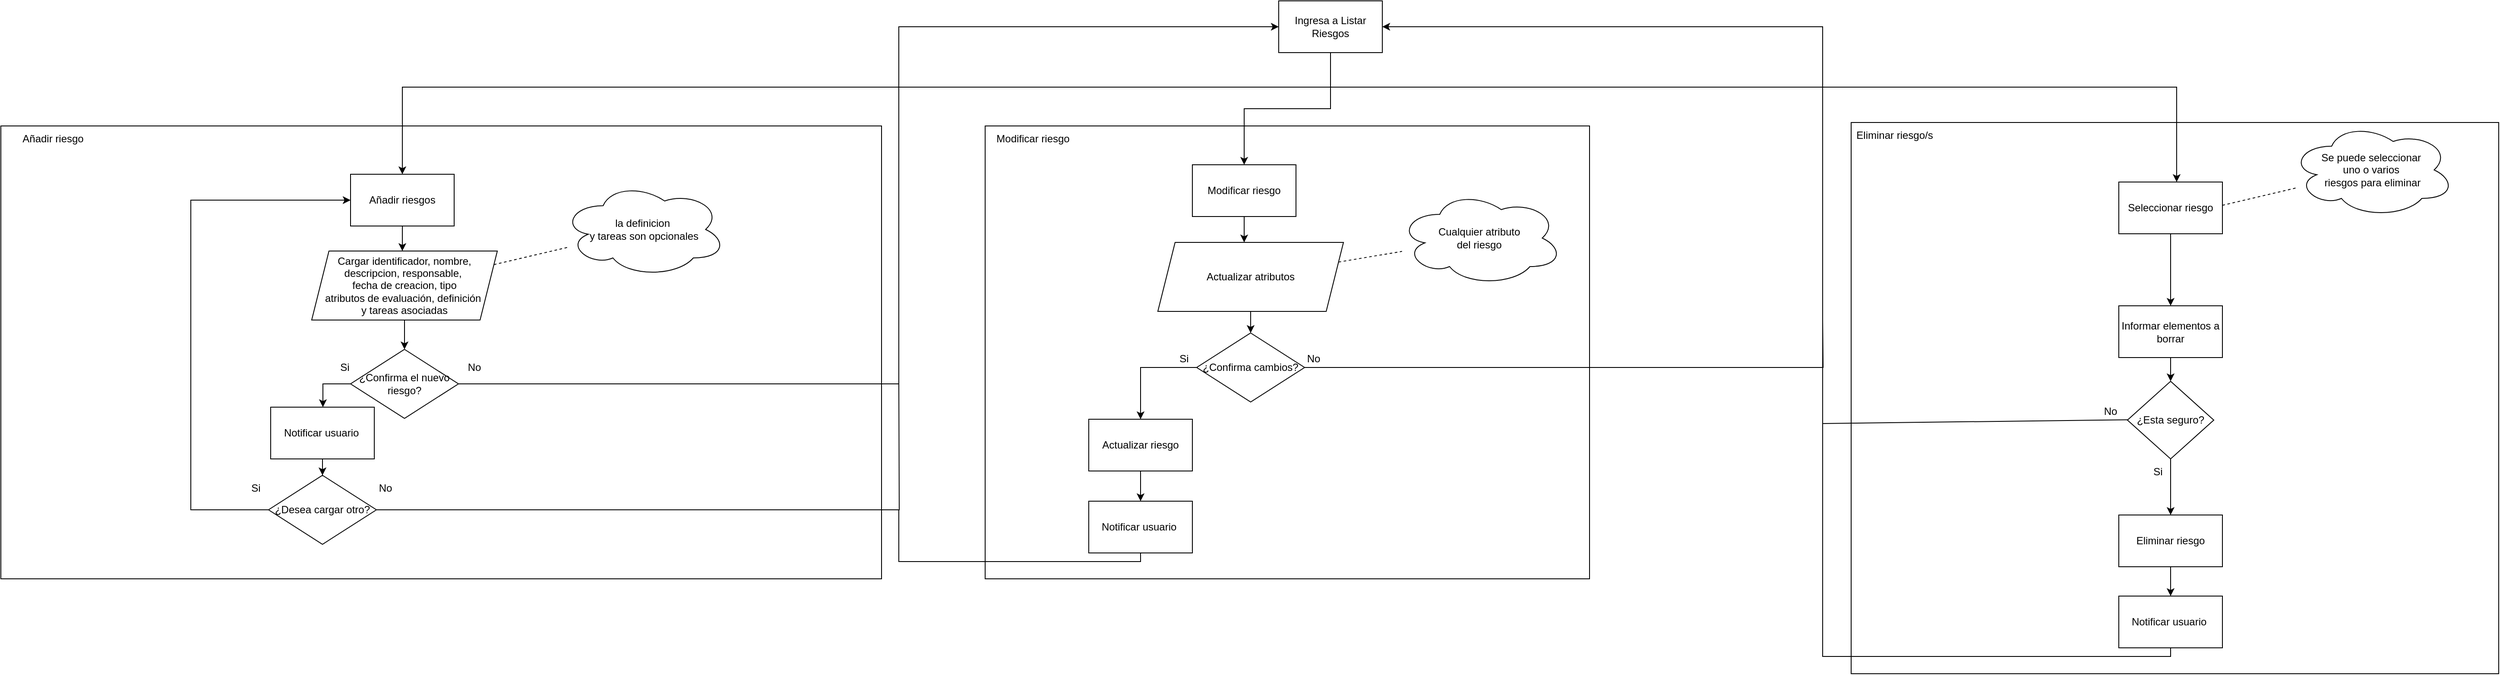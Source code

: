 <mxfile version="23.0.2" type="device">
  <diagram id="2i4qga7weTXimYSR2r4y" name="Página-2">
    <mxGraphModel dx="4169" dy="-400" grid="1" gridSize="10" guides="1" tooltips="1" connect="1" arrows="1" fold="1" page="1" pageScale="1" pageWidth="827" pageHeight="1169" math="0" shadow="0">
      <root>
        <mxCell id="0" />
        <mxCell id="1" parent="0" />
        <mxCell id="AxmTYT2sA5gF8doSfmYF-100" value="" style="rounded=0;whiteSpace=wrap;html=1;" parent="1" vertex="1">
          <mxGeometry x="203" y="1411" width="750" height="639" as="geometry" />
        </mxCell>
        <mxCell id="-6n7xgKERIVpxmvqz6UG-1" value="" style="rounded=0;whiteSpace=wrap;html=1;" parent="1" vertex="1">
          <mxGeometry x="-800" y="1415" width="700" height="525" as="geometry" />
        </mxCell>
        <mxCell id="-6n7xgKERIVpxmvqz6UG-4" value="Modificar riesgo" style="text;html=1;align=center;verticalAlign=middle;resizable=0;points=[];autosize=1;strokeColor=none;fillColor=none;" parent="1" vertex="1">
          <mxGeometry x="-800" y="1415" width="110" height="30" as="geometry" />
        </mxCell>
        <mxCell id="AxmTYT2sA5gF8doSfmYF-81" style="edgeStyle=orthogonalEdgeStyle;rounded=0;orthogonalLoop=1;jettySize=auto;html=1;" parent="1" source="-6n7xgKERIVpxmvqz6UG-6" target="AxmTYT2sA5gF8doSfmYF-80" edge="1">
          <mxGeometry relative="1" as="geometry" />
        </mxCell>
        <mxCell id="AxmTYT2sA5gF8doSfmYF-122" style="edgeStyle=orthogonalEdgeStyle;rounded=0;orthogonalLoop=1;jettySize=auto;html=1;" parent="1" source="-6n7xgKERIVpxmvqz6UG-6" target="AxmTYT2sA5gF8doSfmYF-118" edge="1">
          <mxGeometry relative="1" as="geometry">
            <Array as="points">
              <mxPoint x="-400" y="1370" />
              <mxPoint x="580" y="1370" />
            </Array>
          </mxGeometry>
        </mxCell>
        <mxCell id="-6n7xgKERIVpxmvqz6UG-6" value="Ingresa a Listar Riesgos" style="whiteSpace=wrap;html=1;" parent="1" vertex="1">
          <mxGeometry x="-460" y="1270" width="120" height="60" as="geometry" />
        </mxCell>
        <mxCell id="AxmTYT2sA5gF8doSfmYF-1" value="" style="rounded=0;whiteSpace=wrap;html=1;" parent="1" vertex="1">
          <mxGeometry x="-1940" y="1415" width="1020" height="525" as="geometry" />
        </mxCell>
        <mxCell id="AxmTYT2sA5gF8doSfmYF-2" value="Añadir riesgo" style="text;html=1;align=center;verticalAlign=middle;resizable=0;points=[];autosize=1;strokeColor=none;fillColor=none;" parent="1" vertex="1">
          <mxGeometry x="-1925" y="1415" width="90" height="30" as="geometry" />
        </mxCell>
        <mxCell id="AxmTYT2sA5gF8doSfmYF-3" style="edgeStyle=orthogonalEdgeStyle;rounded=0;orthogonalLoop=1;jettySize=auto;html=1;exitX=0.5;exitY=1;exitDx=0;exitDy=0;entryX=0.5;entryY=0;entryDx=0;entryDy=0;" parent="1" source="-6n7xgKERIVpxmvqz6UG-6" target="AxmTYT2sA5gF8doSfmYF-20" edge="1">
          <mxGeometry relative="1" as="geometry">
            <mxPoint x="-1470.0" y="1643.0" as="targetPoint" />
            <mxPoint x="-1470" y="1375" as="sourcePoint" />
            <Array as="points">
              <mxPoint x="-400" y="1370" />
              <mxPoint x="-1475" y="1370" />
            </Array>
          </mxGeometry>
        </mxCell>
        <mxCell id="AxmTYT2sA5gF8doSfmYF-60" value="" style="edgeStyle=orthogonalEdgeStyle;rounded=0;orthogonalLoop=1;jettySize=auto;html=1;" parent="1" source="AxmTYT2sA5gF8doSfmYF-20" edge="1">
          <mxGeometry relative="1" as="geometry">
            <mxPoint x="-1475" y="1560" as="targetPoint" />
          </mxGeometry>
        </mxCell>
        <mxCell id="AxmTYT2sA5gF8doSfmYF-20" value="Añadir riesgos" style="whiteSpace=wrap;html=1;" parent="1" vertex="1">
          <mxGeometry x="-1535" y="1471" width="120" height="60" as="geometry" />
        </mxCell>
        <mxCell id="AxmTYT2sA5gF8doSfmYF-63" value="" style="rounded=0;orthogonalLoop=1;jettySize=auto;html=1;dashed=1;endArrow=none;endFill=0;" parent="1" source="AxmTYT2sA5gF8doSfmYF-61" target="AxmTYT2sA5gF8doSfmYF-62" edge="1">
          <mxGeometry relative="1" as="geometry" />
        </mxCell>
        <mxCell id="AxmTYT2sA5gF8doSfmYF-66" style="edgeStyle=orthogonalEdgeStyle;rounded=0;orthogonalLoop=1;jettySize=auto;html=1;" parent="1" source="AxmTYT2sA5gF8doSfmYF-61" target="AxmTYT2sA5gF8doSfmYF-65" edge="1">
          <mxGeometry relative="1" as="geometry" />
        </mxCell>
        <mxCell id="AxmTYT2sA5gF8doSfmYF-61" value="Cargar identificador, nombre, descripcion, responsable,&amp;nbsp;&lt;div&gt;fecha de creacion, tipo&lt;/div&gt;&lt;div&gt;atributos de evaluación, definición&amp;nbsp;&lt;/div&gt;&lt;div&gt;y tareas asociadas&lt;br&gt;&lt;/div&gt;" style="shape=parallelogram;perimeter=parallelogramPerimeter;whiteSpace=wrap;html=1;fixedSize=1;" parent="1" vertex="1">
          <mxGeometry x="-1580" y="1560" width="215" height="80" as="geometry" />
        </mxCell>
        <mxCell id="AxmTYT2sA5gF8doSfmYF-62" value="&lt;span style=&quot;background-color: initial;&quot;&gt;la definicion&amp;nbsp;&lt;/span&gt;&lt;br&gt;&lt;div&gt;y tareas son opcionales&lt;/div&gt;" style="ellipse;shape=cloud;whiteSpace=wrap;html=1;" parent="1" vertex="1">
          <mxGeometry x="-1290" y="1480" width="190" height="110" as="geometry" />
        </mxCell>
        <mxCell id="AxmTYT2sA5gF8doSfmYF-73" style="edgeStyle=orthogonalEdgeStyle;rounded=0;orthogonalLoop=1;jettySize=auto;html=1;entryX=0.5;entryY=0;entryDx=0;entryDy=0;" parent="1" source="AxmTYT2sA5gF8doSfmYF-65" target="TtKpvOxVQ0aVPczH9pnh-1" edge="1">
          <mxGeometry relative="1" as="geometry">
            <Array as="points">
              <mxPoint x="-1567" y="1714" />
              <mxPoint x="-1567" y="1741" />
            </Array>
          </mxGeometry>
        </mxCell>
        <mxCell id="AxmTYT2sA5gF8doSfmYF-74" style="edgeStyle=orthogonalEdgeStyle;rounded=0;orthogonalLoop=1;jettySize=auto;html=1;entryX=0;entryY=0.5;entryDx=0;entryDy=0;" parent="1" source="AxmTYT2sA5gF8doSfmYF-65" target="-6n7xgKERIVpxmvqz6UG-6" edge="1">
          <mxGeometry relative="1" as="geometry">
            <Array as="points">
              <mxPoint x="-900" y="1714" />
              <mxPoint x="-900" y="1300" />
            </Array>
          </mxGeometry>
        </mxCell>
        <mxCell id="AxmTYT2sA5gF8doSfmYF-65" value="¿Confirma el nuevo riesgo?" style="rhombus;whiteSpace=wrap;html=1;" parent="1" vertex="1">
          <mxGeometry x="-1535" y="1674" width="125" height="80" as="geometry" />
        </mxCell>
        <mxCell id="AxmTYT2sA5gF8doSfmYF-69" value="Si" style="text;html=1;align=center;verticalAlign=middle;resizable=0;points=[];autosize=1;strokeColor=none;fillColor=none;" parent="1" vertex="1">
          <mxGeometry x="-1557.5" y="1680" width="30" height="30" as="geometry" />
        </mxCell>
        <mxCell id="AxmTYT2sA5gF8doSfmYF-70" value="No" style="text;html=1;align=center;verticalAlign=middle;resizable=0;points=[];autosize=1;strokeColor=none;fillColor=none;" parent="1" vertex="1">
          <mxGeometry x="-1412.5" y="1680" width="40" height="30" as="geometry" />
        </mxCell>
        <mxCell id="AxmTYT2sA5gF8doSfmYF-77" style="edgeStyle=orthogonalEdgeStyle;rounded=0;orthogonalLoop=1;jettySize=auto;html=1;endArrow=none;endFill=0;" parent="1" source="AxmTYT2sA5gF8doSfmYF-72" edge="1">
          <mxGeometry relative="1" as="geometry">
            <mxPoint x="-900" y="1710" as="targetPoint" />
          </mxGeometry>
        </mxCell>
        <mxCell id="AxmTYT2sA5gF8doSfmYF-78" style="edgeStyle=orthogonalEdgeStyle;rounded=0;orthogonalLoop=1;jettySize=auto;html=1;entryX=0;entryY=0.5;entryDx=0;entryDy=0;" parent="1" source="AxmTYT2sA5gF8doSfmYF-72" target="AxmTYT2sA5gF8doSfmYF-20" edge="1">
          <mxGeometry relative="1" as="geometry">
            <Array as="points">
              <mxPoint x="-1720" y="1860" />
              <mxPoint x="-1720" y="1501" />
            </Array>
          </mxGeometry>
        </mxCell>
        <mxCell id="AxmTYT2sA5gF8doSfmYF-72" value="¿Desea cargar otro?" style="rhombus;whiteSpace=wrap;html=1;" parent="1" vertex="1">
          <mxGeometry x="-1630" y="1820" width="125" height="80" as="geometry" />
        </mxCell>
        <mxCell id="AxmTYT2sA5gF8doSfmYF-75" value="Si" style="text;html=1;align=center;verticalAlign=middle;resizable=0;points=[];autosize=1;strokeColor=none;fillColor=none;" parent="1" vertex="1">
          <mxGeometry x="-1660" y="1820" width="30" height="30" as="geometry" />
        </mxCell>
        <mxCell id="AxmTYT2sA5gF8doSfmYF-76" value="No" style="text;html=1;align=center;verticalAlign=middle;resizable=0;points=[];autosize=1;strokeColor=none;fillColor=none;" parent="1" vertex="1">
          <mxGeometry x="-1515" y="1820" width="40" height="30" as="geometry" />
        </mxCell>
        <mxCell id="AxmTYT2sA5gF8doSfmYF-84" style="edgeStyle=orthogonalEdgeStyle;rounded=0;orthogonalLoop=1;jettySize=auto;html=1;" parent="1" source="AxmTYT2sA5gF8doSfmYF-80" edge="1">
          <mxGeometry relative="1" as="geometry">
            <mxPoint x="-500" y="1550" as="targetPoint" />
          </mxGeometry>
        </mxCell>
        <mxCell id="AxmTYT2sA5gF8doSfmYF-80" value="Modificar riesgo" style="whiteSpace=wrap;html=1;" parent="1" vertex="1">
          <mxGeometry x="-560" y="1460" width="120" height="60" as="geometry" />
        </mxCell>
        <mxCell id="AxmTYT2sA5gF8doSfmYF-101" value="Eliminar riesgo/s" style="text;html=1;align=center;verticalAlign=middle;resizable=0;points=[];autosize=1;strokeColor=none;fillColor=none;" parent="1" vertex="1">
          <mxGeometry x="198" y="1411" width="110" height="30" as="geometry" />
        </mxCell>
        <mxCell id="AxmTYT2sA5gF8doSfmYF-109" value="¿Esta seguro?" style="rhombus;whiteSpace=wrap;html=1;" parent="1" vertex="1">
          <mxGeometry x="523" y="1711" width="100" height="90" as="geometry" />
        </mxCell>
        <mxCell id="AxmTYT2sA5gF8doSfmYF-110" style="edgeStyle=orthogonalEdgeStyle;rounded=0;orthogonalLoop=1;jettySize=auto;html=1;entryX=0.5;entryY=0;entryDx=0;entryDy=0;" parent="1" source="AxmTYT2sA5gF8doSfmYF-111" target="AxmTYT2sA5gF8doSfmYF-109" edge="1">
          <mxGeometry relative="1" as="geometry" />
        </mxCell>
        <mxCell id="AxmTYT2sA5gF8doSfmYF-111" value="Informar elementos a borrar" style="whiteSpace=wrap;html=1;" parent="1" vertex="1">
          <mxGeometry x="513" y="1623.5" width="120" height="60" as="geometry" />
        </mxCell>
        <mxCell id="AxmTYT2sA5gF8doSfmYF-112" value="Si" style="text;html=1;align=center;verticalAlign=middle;resizable=0;points=[];autosize=1;strokeColor=none;fillColor=none;" parent="1" vertex="1">
          <mxGeometry x="543" y="1801" width="30" height="30" as="geometry" />
        </mxCell>
        <mxCell id="AxmTYT2sA5gF8doSfmYF-113" value="No" style="text;html=1;align=center;verticalAlign=middle;resizable=0;points=[];autosize=1;strokeColor=none;fillColor=none;" parent="1" vertex="1">
          <mxGeometry x="483" y="1731" width="40" height="30" as="geometry" />
        </mxCell>
        <mxCell id="TtKpvOxVQ0aVPczH9pnh-8" style="edgeStyle=orthogonalEdgeStyle;rounded=0;orthogonalLoop=1;jettySize=auto;html=1;entryX=0.5;entryY=0;entryDx=0;entryDy=0;" parent="1" source="AxmTYT2sA5gF8doSfmYF-115" target="TtKpvOxVQ0aVPczH9pnh-7" edge="1">
          <mxGeometry relative="1" as="geometry" />
        </mxCell>
        <mxCell id="AxmTYT2sA5gF8doSfmYF-115" value="Eliminar riesgo" style="whiteSpace=wrap;html=1;" parent="1" vertex="1">
          <mxGeometry x="513" y="1866" width="120" height="60" as="geometry" />
        </mxCell>
        <mxCell id="AxmTYT2sA5gF8doSfmYF-116" value="" style="endArrow=classic;html=1;rounded=0;exitX=0.5;exitY=1;exitDx=0;exitDy=0;entryX=0.5;entryY=0;entryDx=0;entryDy=0;edgeStyle=orthogonalEdgeStyle;" parent="1" source="AxmTYT2sA5gF8doSfmYF-109" target="AxmTYT2sA5gF8doSfmYF-115" edge="1">
          <mxGeometry width="50" height="50" relative="1" as="geometry">
            <mxPoint x="513" y="1816" as="sourcePoint" />
            <mxPoint x="563" y="1766" as="targetPoint" />
          </mxGeometry>
        </mxCell>
        <mxCell id="AxmTYT2sA5gF8doSfmYF-121" style="edgeStyle=orthogonalEdgeStyle;rounded=0;orthogonalLoop=1;jettySize=auto;html=1;" parent="1" source="AxmTYT2sA5gF8doSfmYF-118" target="AxmTYT2sA5gF8doSfmYF-111" edge="1">
          <mxGeometry relative="1" as="geometry" />
        </mxCell>
        <mxCell id="AxmTYT2sA5gF8doSfmYF-118" value="Seleccionar riesgo" style="whiteSpace=wrap;html=1;" parent="1" vertex="1">
          <mxGeometry x="513" y="1480" width="120" height="60" as="geometry" />
        </mxCell>
        <mxCell id="AxmTYT2sA5gF8doSfmYF-119" value="" style="rounded=0;orthogonalLoop=1;jettySize=auto;html=1;dashed=1;endArrow=none;endFill=0;" parent="1" target="AxmTYT2sA5gF8doSfmYF-120" edge="1">
          <mxGeometry relative="1" as="geometry">
            <mxPoint x="633" y="1507" as="sourcePoint" />
          </mxGeometry>
        </mxCell>
        <mxCell id="AxmTYT2sA5gF8doSfmYF-120" value="Se puede seleccionar&amp;nbsp;&lt;div&gt;uno o varios&amp;nbsp;&lt;/div&gt;&lt;div&gt;riesgos para eliminar&lt;/div&gt;" style="ellipse;shape=cloud;whiteSpace=wrap;html=1;" parent="1" vertex="1">
          <mxGeometry x="712" y="1411" width="190" height="110" as="geometry" />
        </mxCell>
        <mxCell id="AxmTYT2sA5gF8doSfmYF-124" value="" style="endArrow=none;html=1;rounded=0;exitX=1.016;exitY=0.82;exitDx=0;exitDy=0;exitPerimeter=0;endFill=0;" parent="1" source="AxmTYT2sA5gF8doSfmYF-113" edge="1">
          <mxGeometry width="50" height="50" relative="1" as="geometry">
            <mxPoint x="43" y="1560" as="sourcePoint" />
            <mxPoint x="170" y="1760" as="targetPoint" />
          </mxGeometry>
        </mxCell>
        <mxCell id="AxmTYT2sA5gF8doSfmYF-131" style="edgeStyle=orthogonalEdgeStyle;rounded=0;orthogonalLoop=1;jettySize=auto;html=1;entryX=0.5;entryY=0;entryDx=0;entryDy=0;" parent="1" source="AxmTYT2sA5gF8doSfmYF-125" target="AxmTYT2sA5gF8doSfmYF-128" edge="1">
          <mxGeometry relative="1" as="geometry" />
        </mxCell>
        <mxCell id="AxmTYT2sA5gF8doSfmYF-125" value="&lt;div&gt;Actualizar atributos&lt;/div&gt;" style="shape=parallelogram;perimeter=parallelogramPerimeter;whiteSpace=wrap;html=1;fixedSize=1;" parent="1" vertex="1">
          <mxGeometry x="-600" y="1550" width="215" height="80" as="geometry" />
        </mxCell>
        <mxCell id="AxmTYT2sA5gF8doSfmYF-126" value="" style="rounded=0;orthogonalLoop=1;jettySize=auto;html=1;dashed=1;endArrow=none;endFill=0;" parent="1" source="AxmTYT2sA5gF8doSfmYF-125" target="AxmTYT2sA5gF8doSfmYF-127" edge="1">
          <mxGeometry relative="1" as="geometry">
            <mxPoint x="-400" y="1586" as="sourcePoint" />
          </mxGeometry>
        </mxCell>
        <mxCell id="AxmTYT2sA5gF8doSfmYF-127" value="Cualquier atributo&amp;nbsp;&lt;div&gt;del riesgo&lt;span style=&quot;background-color: initial;&quot;&gt;&amp;nbsp;&lt;/span&gt;&lt;/div&gt;" style="ellipse;shape=cloud;whiteSpace=wrap;html=1;" parent="1" vertex="1">
          <mxGeometry x="-321" y="1490" width="190" height="110" as="geometry" />
        </mxCell>
        <mxCell id="AxmTYT2sA5gF8doSfmYF-135" style="edgeStyle=orthogonalEdgeStyle;rounded=0;orthogonalLoop=1;jettySize=auto;html=1;entryX=0.5;entryY=0;entryDx=0;entryDy=0;" parent="1" source="AxmTYT2sA5gF8doSfmYF-128" target="AxmTYT2sA5gF8doSfmYF-130" edge="1">
          <mxGeometry relative="1" as="geometry" />
        </mxCell>
        <mxCell id="AxmTYT2sA5gF8doSfmYF-136" style="edgeStyle=orthogonalEdgeStyle;rounded=0;orthogonalLoop=1;jettySize=auto;html=1;endArrow=none;endFill=0;" parent="1" source="AxmTYT2sA5gF8doSfmYF-128" edge="1">
          <mxGeometry relative="1" as="geometry">
            <mxPoint x="170" y="1640" as="targetPoint" />
          </mxGeometry>
        </mxCell>
        <mxCell id="AxmTYT2sA5gF8doSfmYF-128" value="¿Confirma cambios?" style="rhombus;whiteSpace=wrap;html=1;" parent="1" vertex="1">
          <mxGeometry x="-555" y="1655" width="125" height="80" as="geometry" />
        </mxCell>
        <mxCell id="TtKpvOxVQ0aVPczH9pnh-5" style="edgeStyle=orthogonalEdgeStyle;rounded=0;orthogonalLoop=1;jettySize=auto;html=1;entryX=0.5;entryY=0;entryDx=0;entryDy=0;" parent="1" source="AxmTYT2sA5gF8doSfmYF-130" target="TtKpvOxVQ0aVPczH9pnh-4" edge="1">
          <mxGeometry relative="1" as="geometry" />
        </mxCell>
        <mxCell id="AxmTYT2sA5gF8doSfmYF-130" value="Actualizar riesgo" style="whiteSpace=wrap;html=1;" parent="1" vertex="1">
          <mxGeometry x="-680" y="1755" width="120" height="60" as="geometry" />
        </mxCell>
        <mxCell id="AxmTYT2sA5gF8doSfmYF-137" value="Si" style="text;html=1;align=center;verticalAlign=middle;resizable=0;points=[];autosize=1;strokeColor=none;fillColor=none;" parent="1" vertex="1">
          <mxGeometry x="-585" y="1670" width="30" height="30" as="geometry" />
        </mxCell>
        <mxCell id="AxmTYT2sA5gF8doSfmYF-138" value="No" style="text;html=1;align=center;verticalAlign=middle;resizable=0;points=[];autosize=1;strokeColor=none;fillColor=none;" parent="1" vertex="1">
          <mxGeometry x="-440" y="1670" width="40" height="30" as="geometry" />
        </mxCell>
        <mxCell id="TtKpvOxVQ0aVPczH9pnh-3" style="edgeStyle=orthogonalEdgeStyle;rounded=0;orthogonalLoop=1;jettySize=auto;html=1;entryX=0.5;entryY=0;entryDx=0;entryDy=0;" parent="1" source="TtKpvOxVQ0aVPczH9pnh-1" target="AxmTYT2sA5gF8doSfmYF-72" edge="1">
          <mxGeometry relative="1" as="geometry" />
        </mxCell>
        <mxCell id="TtKpvOxVQ0aVPczH9pnh-1" value="Notificar usuario&amp;nbsp;" style="whiteSpace=wrap;html=1;" parent="1" vertex="1">
          <mxGeometry x="-1627.5" y="1741" width="120" height="60" as="geometry" />
        </mxCell>
        <mxCell id="TtKpvOxVQ0aVPczH9pnh-6" style="edgeStyle=orthogonalEdgeStyle;rounded=0;orthogonalLoop=1;jettySize=auto;html=1;endArrow=none;endFill=0;" parent="1" source="TtKpvOxVQ0aVPczH9pnh-4" edge="1">
          <mxGeometry relative="1" as="geometry">
            <mxPoint x="-900" y="1860" as="targetPoint" />
            <Array as="points">
              <mxPoint x="-620" y="1920" />
              <mxPoint x="-900" y="1920" />
            </Array>
          </mxGeometry>
        </mxCell>
        <mxCell id="TtKpvOxVQ0aVPczH9pnh-4" value="Notificar usuario&amp;nbsp;" style="whiteSpace=wrap;html=1;" parent="1" vertex="1">
          <mxGeometry x="-680" y="1850" width="120" height="60" as="geometry" />
        </mxCell>
        <mxCell id="TtKpvOxVQ0aVPczH9pnh-9" style="edgeStyle=orthogonalEdgeStyle;rounded=0;orthogonalLoop=1;jettySize=auto;html=1;entryX=1;entryY=0.5;entryDx=0;entryDy=0;" parent="1" source="TtKpvOxVQ0aVPczH9pnh-7" target="-6n7xgKERIVpxmvqz6UG-6" edge="1">
          <mxGeometry relative="1" as="geometry">
            <Array as="points">
              <mxPoint x="573" y="2030" />
              <mxPoint x="170" y="2030" />
              <mxPoint x="170" y="1300" />
            </Array>
          </mxGeometry>
        </mxCell>
        <mxCell id="TtKpvOxVQ0aVPczH9pnh-7" value="Notificar usuario&amp;nbsp;" style="whiteSpace=wrap;html=1;" parent="1" vertex="1">
          <mxGeometry x="513" y="1960" width="120" height="60" as="geometry" />
        </mxCell>
      </root>
    </mxGraphModel>
  </diagram>
</mxfile>

